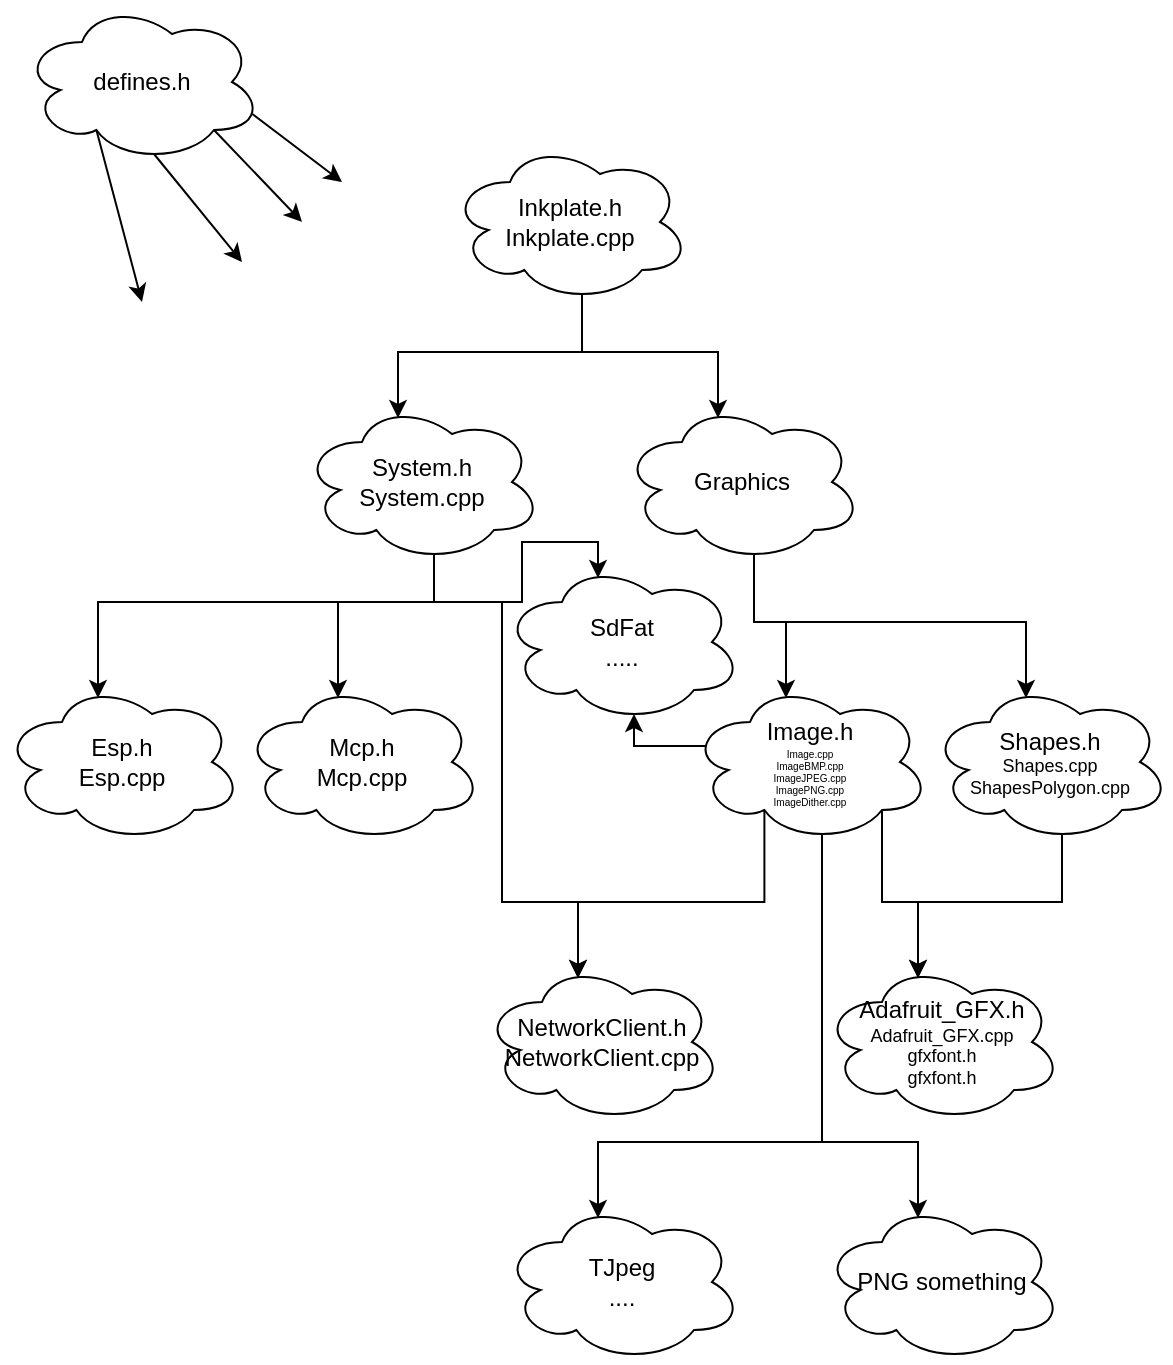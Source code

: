 <mxfile version="13.6.10" type="device"><diagram id="oV9ivTpqu0Y3tAoBFJ3n" name="Page-1"><mxGraphModel dx="946" dy="583" grid="1" gridSize="10" guides="1" tooltips="1" connect="1" arrows="1" fold="1" page="1" pageScale="1" pageWidth="827" pageHeight="1169" math="0" shadow="0"><root><mxCell id="0"/><mxCell id="1" parent="0"/><mxCell id="nhmEw6V14H59cSuk4KH0-6" style="edgeStyle=orthogonalEdgeStyle;rounded=0;orthogonalLoop=1;jettySize=auto;html=1;exitX=0.55;exitY=0.95;exitDx=0;exitDy=0;exitPerimeter=0;entryX=0.4;entryY=0.1;entryDx=0;entryDy=0;entryPerimeter=0;" edge="1" parent="1" source="nhmEw6V14H59cSuk4KH0-1" target="nhmEw6V14H59cSuk4KH0-2"><mxGeometry relative="1" as="geometry"/></mxCell><mxCell id="nhmEw6V14H59cSuk4KH0-7" style="edgeStyle=orthogonalEdgeStyle;rounded=0;orthogonalLoop=1;jettySize=auto;html=1;exitX=0.55;exitY=0.95;exitDx=0;exitDy=0;exitPerimeter=0;entryX=0.4;entryY=0.1;entryDx=0;entryDy=0;entryPerimeter=0;" edge="1" parent="1" source="nhmEw6V14H59cSuk4KH0-1" target="nhmEw6V14H59cSuk4KH0-3"><mxGeometry relative="1" as="geometry"/></mxCell><mxCell id="nhmEw6V14H59cSuk4KH0-1" value="&lt;div&gt;Inkplate.h&lt;/div&gt;&lt;div&gt;Inkplate.cpp&lt;/div&gt;" style="ellipse;shape=cloud;whiteSpace=wrap;html=1;" vertex="1" parent="1"><mxGeometry x="354" y="120" width="120" height="80" as="geometry"/></mxCell><mxCell id="nhmEw6V14H59cSuk4KH0-12" style="edgeStyle=orthogonalEdgeStyle;rounded=0;orthogonalLoop=1;jettySize=auto;html=1;exitX=0.55;exitY=0.95;exitDx=0;exitDy=0;exitPerimeter=0;entryX=0.4;entryY=0.1;entryDx=0;entryDy=0;entryPerimeter=0;" edge="1" parent="1" source="nhmEw6V14H59cSuk4KH0-2" target="nhmEw6V14H59cSuk4KH0-8"><mxGeometry relative="1" as="geometry"><Array as="points"><mxPoint x="346" y="350"/><mxPoint x="178" y="350"/></Array></mxGeometry></mxCell><mxCell id="nhmEw6V14H59cSuk4KH0-13" style="edgeStyle=orthogonalEdgeStyle;rounded=0;orthogonalLoop=1;jettySize=auto;html=1;exitX=0.55;exitY=0.95;exitDx=0;exitDy=0;exitPerimeter=0;entryX=0.4;entryY=0.1;entryDx=0;entryDy=0;entryPerimeter=0;" edge="1" parent="1" source="nhmEw6V14H59cSuk4KH0-2" target="nhmEw6V14H59cSuk4KH0-9"><mxGeometry relative="1" as="geometry"><Array as="points"><mxPoint x="346" y="350"/><mxPoint x="298" y="350"/></Array></mxGeometry></mxCell><mxCell id="nhmEw6V14H59cSuk4KH0-14" style="edgeStyle=orthogonalEdgeStyle;rounded=0;orthogonalLoop=1;jettySize=auto;html=1;exitX=0.55;exitY=0.95;exitDx=0;exitDy=0;exitPerimeter=0;entryX=0.4;entryY=0.1;entryDx=0;entryDy=0;entryPerimeter=0;" edge="1" parent="1" source="nhmEw6V14H59cSuk4KH0-2" target="nhmEw6V14H59cSuk4KH0-10"><mxGeometry relative="1" as="geometry"><Array as="points"><mxPoint x="346" y="350"/><mxPoint x="380" y="350"/><mxPoint x="380" y="500"/><mxPoint x="418" y="500"/></Array></mxGeometry></mxCell><mxCell id="nhmEw6V14H59cSuk4KH0-37" style="edgeStyle=orthogonalEdgeStyle;rounded=0;orthogonalLoop=1;jettySize=auto;html=1;exitX=0.55;exitY=0.95;exitDx=0;exitDy=0;exitPerimeter=0;entryX=0.4;entryY=0.1;entryDx=0;entryDy=0;entryPerimeter=0;" edge="1" parent="1" source="nhmEw6V14H59cSuk4KH0-2" target="nhmEw6V14H59cSuk4KH0-36"><mxGeometry relative="1" as="geometry"><Array as="points"><mxPoint x="346" y="350"/><mxPoint x="390" y="350"/><mxPoint x="390" y="320"/><mxPoint x="428" y="320"/></Array></mxGeometry></mxCell><mxCell id="nhmEw6V14H59cSuk4KH0-2" value="&lt;div&gt;System.h&lt;/div&gt;&lt;div&gt;System.cpp&lt;/div&gt;" style="ellipse;shape=cloud;whiteSpace=wrap;html=1;" vertex="1" parent="1"><mxGeometry x="280" y="250" width="120" height="80" as="geometry"/></mxCell><mxCell id="nhmEw6V14H59cSuk4KH0-20" style="edgeStyle=orthogonalEdgeStyle;rounded=0;orthogonalLoop=1;jettySize=auto;html=1;exitX=0.55;exitY=0.95;exitDx=0;exitDy=0;exitPerimeter=0;entryX=0.4;entryY=0.1;entryDx=0;entryDy=0;entryPerimeter=0;" edge="1" parent="1" source="nhmEw6V14H59cSuk4KH0-3" target="nhmEw6V14H59cSuk4KH0-17"><mxGeometry relative="1" as="geometry"/></mxCell><mxCell id="nhmEw6V14H59cSuk4KH0-21" style="edgeStyle=orthogonalEdgeStyle;rounded=0;orthogonalLoop=1;jettySize=auto;html=1;exitX=0.55;exitY=0.95;exitDx=0;exitDy=0;exitPerimeter=0;entryX=0.4;entryY=0.1;entryDx=0;entryDy=0;entryPerimeter=0;" edge="1" parent="1" source="nhmEw6V14H59cSuk4KH0-3" target="nhmEw6V14H59cSuk4KH0-15"><mxGeometry relative="1" as="geometry"><Array as="points"><mxPoint x="506" y="360"/><mxPoint x="642" y="360"/></Array></mxGeometry></mxCell><mxCell id="nhmEw6V14H59cSuk4KH0-3" value="&lt;div&gt;Graphics&lt;/div&gt;" style="ellipse;shape=cloud;whiteSpace=wrap;html=1;" vertex="1" parent="1"><mxGeometry x="440" y="250" width="120" height="80" as="geometry"/></mxCell><mxCell id="nhmEw6V14H59cSuk4KH0-8" value="&lt;div&gt;Esp.h&lt;/div&gt;&lt;div&gt;Esp.cpp&lt;br&gt;&lt;/div&gt;" style="ellipse;shape=cloud;whiteSpace=wrap;html=1;" vertex="1" parent="1"><mxGeometry x="130" y="390" width="120" height="80" as="geometry"/></mxCell><mxCell id="nhmEw6V14H59cSuk4KH0-9" value="&lt;div&gt;Mcp.h&lt;/div&gt;&lt;div&gt;Mcp.cpp&lt;br&gt;&lt;/div&gt;" style="ellipse;shape=cloud;whiteSpace=wrap;html=1;" vertex="1" parent="1"><mxGeometry x="250" y="390" width="120" height="80" as="geometry"/></mxCell><mxCell id="nhmEw6V14H59cSuk4KH0-10" value="&lt;div&gt;NetworkClient.h&lt;/div&gt;&lt;div&gt;NetworkClient.cpp&lt;br&gt;&lt;/div&gt;" style="ellipse;shape=cloud;whiteSpace=wrap;html=1;" vertex="1" parent="1"><mxGeometry x="370" y="530" width="120" height="80" as="geometry"/></mxCell><mxCell id="nhmEw6V14H59cSuk4KH0-28" style="edgeStyle=orthogonalEdgeStyle;rounded=0;orthogonalLoop=1;jettySize=auto;html=1;exitX=0.55;exitY=0.95;exitDx=0;exitDy=0;exitPerimeter=0;entryX=0.4;entryY=0.1;entryDx=0;entryDy=0;entryPerimeter=0;" edge="1" parent="1" source="nhmEw6V14H59cSuk4KH0-15" target="nhmEw6V14H59cSuk4KH0-23"><mxGeometry relative="1" as="geometry"/></mxCell><mxCell id="nhmEw6V14H59cSuk4KH0-15" value="&lt;div&gt;Shapes.h&lt;/div&gt;&lt;div style=&quot;font-size: 9px&quot;&gt;&lt;font style=&quot;font-size: 9px&quot;&gt;Shapes.cpp&lt;br&gt;&lt;/font&gt;&lt;/div&gt;&lt;div style=&quot;font-size: 9px&quot;&gt;&lt;font style=&quot;font-size: 9px&quot;&gt;ShapesPolygon.cpp&lt;/font&gt;&lt;br&gt;&lt;/div&gt;" style="ellipse;shape=cloud;whiteSpace=wrap;html=1;" vertex="1" parent="1"><mxGeometry x="594" y="390" width="120" height="80" as="geometry"/></mxCell><mxCell id="nhmEw6V14H59cSuk4KH0-27" style="edgeStyle=orthogonalEdgeStyle;rounded=0;orthogonalLoop=1;jettySize=auto;html=1;exitX=0.8;exitY=0.8;exitDx=0;exitDy=0;exitPerimeter=0;entryX=0.4;entryY=0.1;entryDx=0;entryDy=0;entryPerimeter=0;" edge="1" parent="1" source="nhmEw6V14H59cSuk4KH0-17" target="nhmEw6V14H59cSuk4KH0-23"><mxGeometry relative="1" as="geometry"/></mxCell><mxCell id="nhmEw6V14H59cSuk4KH0-29" style="edgeStyle=orthogonalEdgeStyle;rounded=0;orthogonalLoop=1;jettySize=auto;html=1;exitX=0.31;exitY=0.8;exitDx=0;exitDy=0;exitPerimeter=0;entryX=0.4;entryY=0.1;entryDx=0;entryDy=0;entryPerimeter=0;" edge="1" parent="1" source="nhmEw6V14H59cSuk4KH0-17" target="nhmEw6V14H59cSuk4KH0-10"><mxGeometry relative="1" as="geometry"/></mxCell><mxCell id="nhmEw6V14H59cSuk4KH0-33" style="edgeStyle=orthogonalEdgeStyle;rounded=0;orthogonalLoop=1;jettySize=auto;html=1;exitX=0.55;exitY=0.95;exitDx=0;exitDy=0;exitPerimeter=0;entryX=0.4;entryY=0.1;entryDx=0;entryDy=0;entryPerimeter=0;" edge="1" parent="1" source="nhmEw6V14H59cSuk4KH0-17" target="nhmEw6V14H59cSuk4KH0-30"><mxGeometry relative="1" as="geometry"><Array as="points"><mxPoint x="540" y="620"/><mxPoint x="428" y="620"/></Array></mxGeometry></mxCell><mxCell id="nhmEw6V14H59cSuk4KH0-35" style="edgeStyle=orthogonalEdgeStyle;rounded=0;orthogonalLoop=1;jettySize=auto;html=1;exitX=0.55;exitY=0.95;exitDx=0;exitDy=0;exitPerimeter=0;entryX=0.4;entryY=0.1;entryDx=0;entryDy=0;entryPerimeter=0;" edge="1" parent="1" source="nhmEw6V14H59cSuk4KH0-17" target="nhmEw6V14H59cSuk4KH0-34"><mxGeometry relative="1" as="geometry"><Array as="points"><mxPoint x="540" y="620"/><mxPoint x="588" y="620"/></Array></mxGeometry></mxCell><mxCell id="nhmEw6V14H59cSuk4KH0-38" style="edgeStyle=orthogonalEdgeStyle;rounded=0;orthogonalLoop=1;jettySize=auto;html=1;exitX=0.07;exitY=0.4;exitDx=0;exitDy=0;exitPerimeter=0;entryX=0.55;entryY=0.95;entryDx=0;entryDy=0;entryPerimeter=0;" edge="1" parent="1" source="nhmEw6V14H59cSuk4KH0-17" target="nhmEw6V14H59cSuk4KH0-36"><mxGeometry relative="1" as="geometry"/></mxCell><mxCell id="nhmEw6V14H59cSuk4KH0-17" value="&lt;div&gt;Image.h&lt;/div&gt;&lt;div style=&quot;font-size: 5px&quot;&gt;&lt;font style=&quot;font-size: 5px&quot;&gt;Image.cpp&lt;br&gt;&lt;/font&gt;&lt;/div&gt;&lt;div style=&quot;font-size: 5px&quot;&gt;&lt;font style=&quot;font-size: 5px&quot;&gt;ImageBMP.cpp&lt;/font&gt;&lt;/div&gt;&lt;div style=&quot;font-size: 5px&quot;&gt;&lt;font style=&quot;font-size: 5px&quot;&gt;ImageJPEG.cpp&lt;br&gt;ImagePNG.cpp&lt;br&gt;ImageDither.cpp&lt;/font&gt;&lt;br&gt;&lt;/div&gt;" style="ellipse;shape=cloud;whiteSpace=wrap;html=1;" vertex="1" parent="1"><mxGeometry x="474" y="390" width="120" height="80" as="geometry"/></mxCell><mxCell id="nhmEw6V14H59cSuk4KH0-23" value="&lt;div&gt;Adafruit_GFX.h&lt;/div&gt;&lt;div style=&quot;font-size: 9px&quot;&gt;&lt;font style=&quot;font-size: 9px&quot;&gt;Adafruit_GFX.cpp&lt;/font&gt;&lt;/div&gt;&lt;div style=&quot;font-size: 9px&quot;&gt;&lt;font style=&quot;font-size: 9px&quot;&gt;gfxfont.h&lt;/font&gt;&lt;/div&gt;&lt;div style=&quot;font-size: 9px&quot;&gt;&lt;font style=&quot;font-size: 9px&quot;&gt;gfxfont.h&lt;/font&gt;&lt;br&gt;&lt;/div&gt;" style="ellipse;shape=cloud;whiteSpace=wrap;html=1;" vertex="1" parent="1"><mxGeometry x="540" y="530" width="120" height="80" as="geometry"/></mxCell><mxCell id="nhmEw6V14H59cSuk4KH0-30" value="&lt;div&gt;TJpeg&lt;/div&gt;...." style="ellipse;shape=cloud;whiteSpace=wrap;html=1;" vertex="1" parent="1"><mxGeometry x="380" y="650" width="120" height="80" as="geometry"/></mxCell><mxCell id="nhmEw6V14H59cSuk4KH0-34" value="PNG something" style="ellipse;shape=cloud;whiteSpace=wrap;html=1;" vertex="1" parent="1"><mxGeometry x="540" y="650" width="120" height="80" as="geometry"/></mxCell><mxCell id="nhmEw6V14H59cSuk4KH0-36" value="&lt;div&gt;SdFat&lt;/div&gt;&lt;div&gt;.....&lt;br&gt;&lt;/div&gt;" style="ellipse;shape=cloud;whiteSpace=wrap;html=1;" vertex="1" parent="1"><mxGeometry x="380" y="330" width="120" height="80" as="geometry"/></mxCell><mxCell id="nhmEw6V14H59cSuk4KH0-39" value="defines.h" style="ellipse;shape=cloud;whiteSpace=wrap;html=1;" vertex="1" parent="1"><mxGeometry x="140" y="50" width="120" height="80" as="geometry"/></mxCell><mxCell id="nhmEw6V14H59cSuk4KH0-42" value="" style="endArrow=classic;html=1;exitX=0.55;exitY=0.95;exitDx=0;exitDy=0;exitPerimeter=0;" edge="1" parent="1" source="nhmEw6V14H59cSuk4KH0-39"><mxGeometry width="50" height="50" relative="1" as="geometry"><mxPoint x="220" y="180" as="sourcePoint"/><mxPoint x="250" y="180" as="targetPoint"/></mxGeometry></mxCell><mxCell id="nhmEw6V14H59cSuk4KH0-43" value="" style="endArrow=classic;html=1;exitX=0.31;exitY=0.8;exitDx=0;exitDy=0;exitPerimeter=0;" edge="1" parent="1" source="nhmEw6V14H59cSuk4KH0-39"><mxGeometry width="50" height="50" relative="1" as="geometry"><mxPoint x="150" y="210" as="sourcePoint"/><mxPoint x="200" y="200" as="targetPoint"/></mxGeometry></mxCell><mxCell id="nhmEw6V14H59cSuk4KH0-44" value="" style="endArrow=classic;html=1;exitX=0.96;exitY=0.7;exitDx=0;exitDy=0;exitPerimeter=0;" edge="1" parent="1" source="nhmEw6V14H59cSuk4KH0-39"><mxGeometry width="50" height="50" relative="1" as="geometry"><mxPoint x="440" y="330" as="sourcePoint"/><mxPoint x="300" y="140" as="targetPoint"/></mxGeometry></mxCell><mxCell id="nhmEw6V14H59cSuk4KH0-46" value="" style="endArrow=classic;html=1;exitX=0.8;exitY=0.8;exitDx=0;exitDy=0;exitPerimeter=0;" edge="1" parent="1" source="nhmEw6V14H59cSuk4KH0-39"><mxGeometry width="50" height="50" relative="1" as="geometry"><mxPoint x="440" y="330" as="sourcePoint"/><mxPoint x="280" y="160" as="targetPoint"/></mxGeometry></mxCell></root></mxGraphModel></diagram></mxfile>